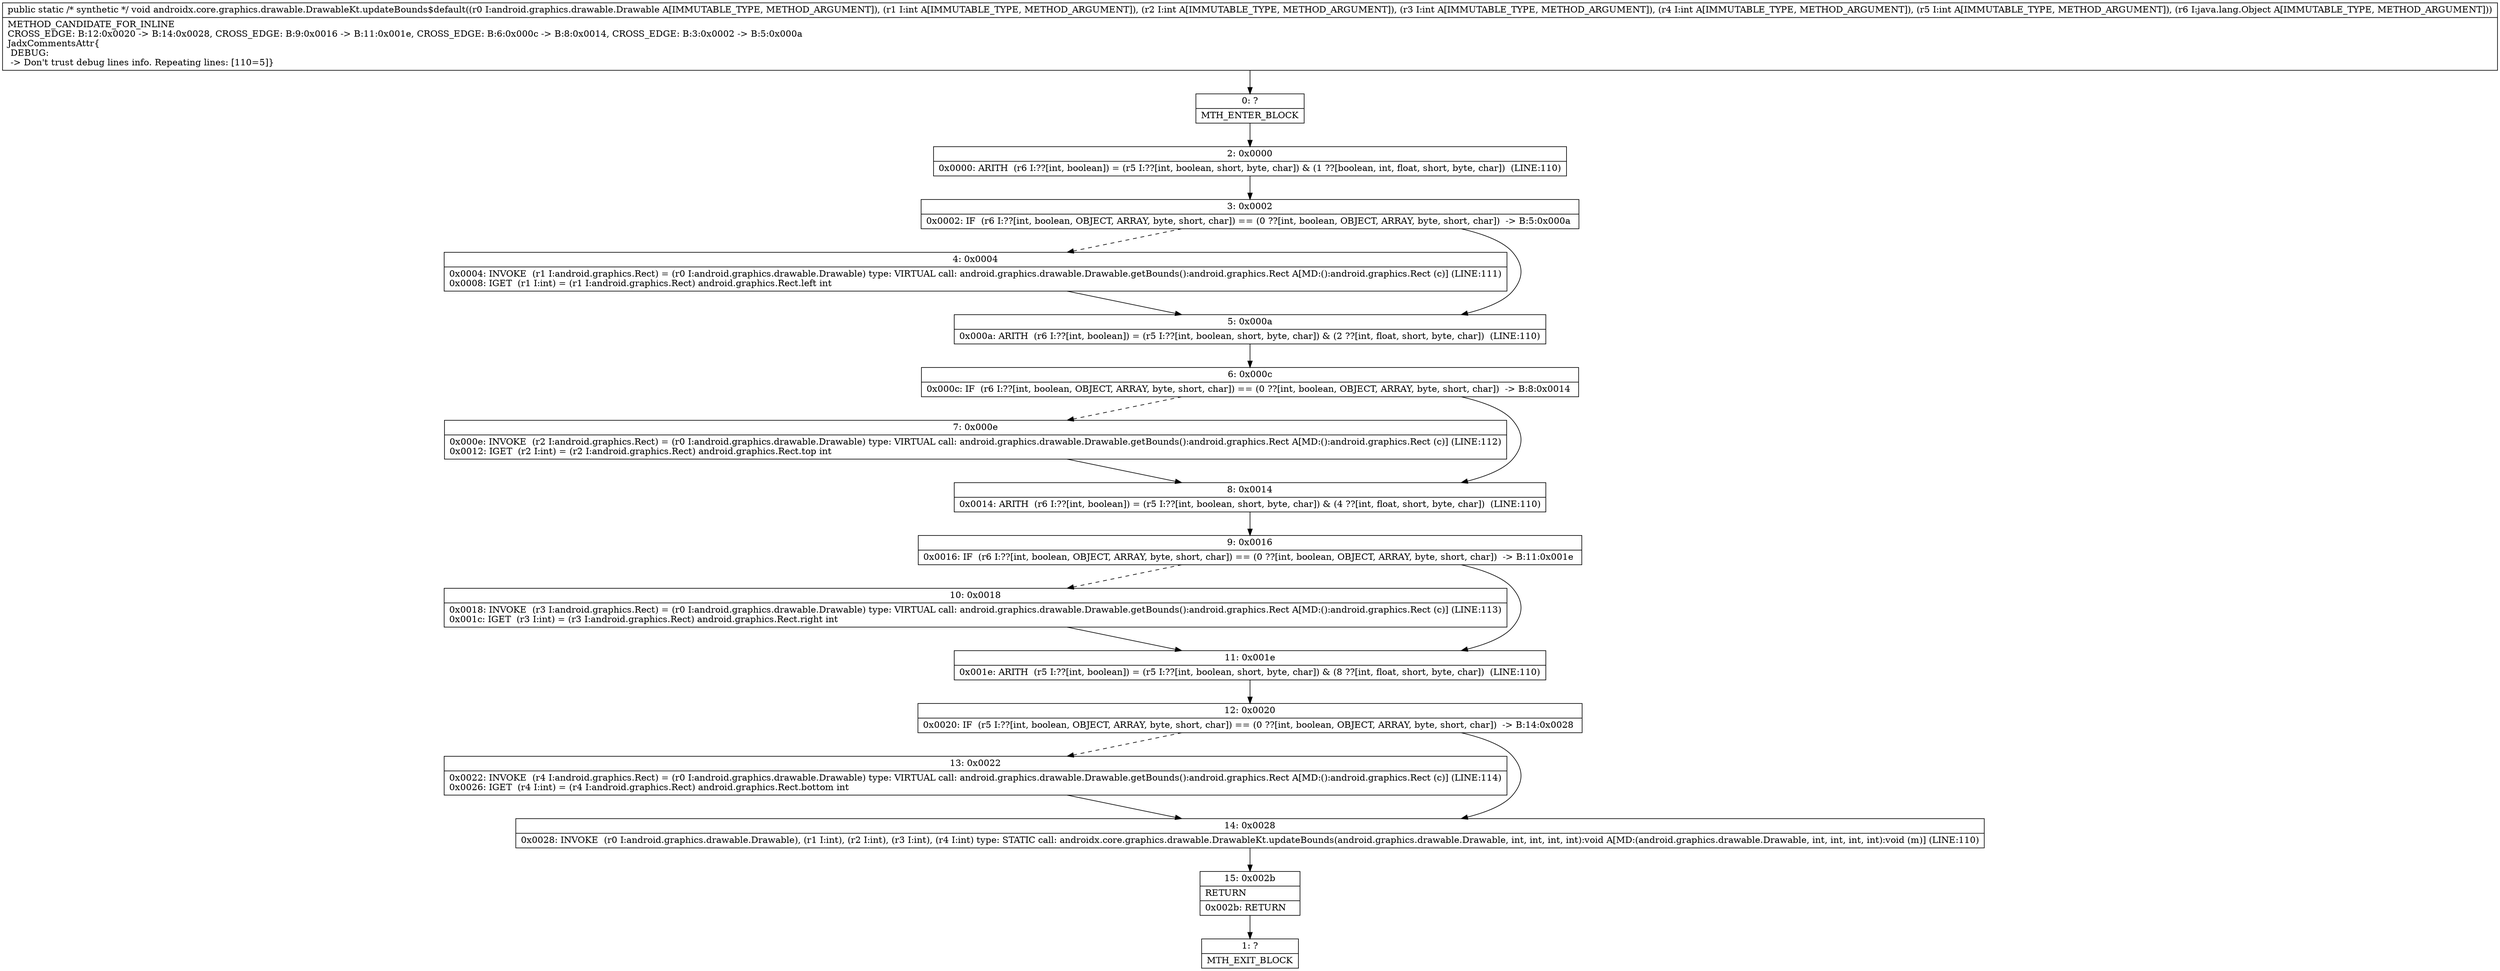 digraph "CFG forandroidx.core.graphics.drawable.DrawableKt.updateBounds$default(Landroid\/graphics\/drawable\/Drawable;IIIIILjava\/lang\/Object;)V" {
Node_0 [shape=record,label="{0\:\ ?|MTH_ENTER_BLOCK\l}"];
Node_2 [shape=record,label="{2\:\ 0x0000|0x0000: ARITH  (r6 I:??[int, boolean]) = (r5 I:??[int, boolean, short, byte, char]) & (1 ??[boolean, int, float, short, byte, char])  (LINE:110)\l}"];
Node_3 [shape=record,label="{3\:\ 0x0002|0x0002: IF  (r6 I:??[int, boolean, OBJECT, ARRAY, byte, short, char]) == (0 ??[int, boolean, OBJECT, ARRAY, byte, short, char])  \-\> B:5:0x000a \l}"];
Node_4 [shape=record,label="{4\:\ 0x0004|0x0004: INVOKE  (r1 I:android.graphics.Rect) = (r0 I:android.graphics.drawable.Drawable) type: VIRTUAL call: android.graphics.drawable.Drawable.getBounds():android.graphics.Rect A[MD:():android.graphics.Rect (c)] (LINE:111)\l0x0008: IGET  (r1 I:int) = (r1 I:android.graphics.Rect) android.graphics.Rect.left int \l}"];
Node_5 [shape=record,label="{5\:\ 0x000a|0x000a: ARITH  (r6 I:??[int, boolean]) = (r5 I:??[int, boolean, short, byte, char]) & (2 ??[int, float, short, byte, char])  (LINE:110)\l}"];
Node_6 [shape=record,label="{6\:\ 0x000c|0x000c: IF  (r6 I:??[int, boolean, OBJECT, ARRAY, byte, short, char]) == (0 ??[int, boolean, OBJECT, ARRAY, byte, short, char])  \-\> B:8:0x0014 \l}"];
Node_7 [shape=record,label="{7\:\ 0x000e|0x000e: INVOKE  (r2 I:android.graphics.Rect) = (r0 I:android.graphics.drawable.Drawable) type: VIRTUAL call: android.graphics.drawable.Drawable.getBounds():android.graphics.Rect A[MD:():android.graphics.Rect (c)] (LINE:112)\l0x0012: IGET  (r2 I:int) = (r2 I:android.graphics.Rect) android.graphics.Rect.top int \l}"];
Node_8 [shape=record,label="{8\:\ 0x0014|0x0014: ARITH  (r6 I:??[int, boolean]) = (r5 I:??[int, boolean, short, byte, char]) & (4 ??[int, float, short, byte, char])  (LINE:110)\l}"];
Node_9 [shape=record,label="{9\:\ 0x0016|0x0016: IF  (r6 I:??[int, boolean, OBJECT, ARRAY, byte, short, char]) == (0 ??[int, boolean, OBJECT, ARRAY, byte, short, char])  \-\> B:11:0x001e \l}"];
Node_10 [shape=record,label="{10\:\ 0x0018|0x0018: INVOKE  (r3 I:android.graphics.Rect) = (r0 I:android.graphics.drawable.Drawable) type: VIRTUAL call: android.graphics.drawable.Drawable.getBounds():android.graphics.Rect A[MD:():android.graphics.Rect (c)] (LINE:113)\l0x001c: IGET  (r3 I:int) = (r3 I:android.graphics.Rect) android.graphics.Rect.right int \l}"];
Node_11 [shape=record,label="{11\:\ 0x001e|0x001e: ARITH  (r5 I:??[int, boolean]) = (r5 I:??[int, boolean, short, byte, char]) & (8 ??[int, float, short, byte, char])  (LINE:110)\l}"];
Node_12 [shape=record,label="{12\:\ 0x0020|0x0020: IF  (r5 I:??[int, boolean, OBJECT, ARRAY, byte, short, char]) == (0 ??[int, boolean, OBJECT, ARRAY, byte, short, char])  \-\> B:14:0x0028 \l}"];
Node_13 [shape=record,label="{13\:\ 0x0022|0x0022: INVOKE  (r4 I:android.graphics.Rect) = (r0 I:android.graphics.drawable.Drawable) type: VIRTUAL call: android.graphics.drawable.Drawable.getBounds():android.graphics.Rect A[MD:():android.graphics.Rect (c)] (LINE:114)\l0x0026: IGET  (r4 I:int) = (r4 I:android.graphics.Rect) android.graphics.Rect.bottom int \l}"];
Node_14 [shape=record,label="{14\:\ 0x0028|0x0028: INVOKE  (r0 I:android.graphics.drawable.Drawable), (r1 I:int), (r2 I:int), (r3 I:int), (r4 I:int) type: STATIC call: androidx.core.graphics.drawable.DrawableKt.updateBounds(android.graphics.drawable.Drawable, int, int, int, int):void A[MD:(android.graphics.drawable.Drawable, int, int, int, int):void (m)] (LINE:110)\l}"];
Node_15 [shape=record,label="{15\:\ 0x002b|RETURN\l|0x002b: RETURN   \l}"];
Node_1 [shape=record,label="{1\:\ ?|MTH_EXIT_BLOCK\l}"];
MethodNode[shape=record,label="{public static \/* synthetic *\/ void androidx.core.graphics.drawable.DrawableKt.updateBounds$default((r0 I:android.graphics.drawable.Drawable A[IMMUTABLE_TYPE, METHOD_ARGUMENT]), (r1 I:int A[IMMUTABLE_TYPE, METHOD_ARGUMENT]), (r2 I:int A[IMMUTABLE_TYPE, METHOD_ARGUMENT]), (r3 I:int A[IMMUTABLE_TYPE, METHOD_ARGUMENT]), (r4 I:int A[IMMUTABLE_TYPE, METHOD_ARGUMENT]), (r5 I:int A[IMMUTABLE_TYPE, METHOD_ARGUMENT]), (r6 I:java.lang.Object A[IMMUTABLE_TYPE, METHOD_ARGUMENT]))  | METHOD_CANDIDATE_FOR_INLINE\lCROSS_EDGE: B:12:0x0020 \-\> B:14:0x0028, CROSS_EDGE: B:9:0x0016 \-\> B:11:0x001e, CROSS_EDGE: B:6:0x000c \-\> B:8:0x0014, CROSS_EDGE: B:3:0x0002 \-\> B:5:0x000a\lJadxCommentsAttr\{\l DEBUG: \l \-\> Don't trust debug lines info. Repeating lines: [110=5]\}\l}"];
MethodNode -> Node_0;Node_0 -> Node_2;
Node_2 -> Node_3;
Node_3 -> Node_4[style=dashed];
Node_3 -> Node_5;
Node_4 -> Node_5;
Node_5 -> Node_6;
Node_6 -> Node_7[style=dashed];
Node_6 -> Node_8;
Node_7 -> Node_8;
Node_8 -> Node_9;
Node_9 -> Node_10[style=dashed];
Node_9 -> Node_11;
Node_10 -> Node_11;
Node_11 -> Node_12;
Node_12 -> Node_13[style=dashed];
Node_12 -> Node_14;
Node_13 -> Node_14;
Node_14 -> Node_15;
Node_15 -> Node_1;
}

